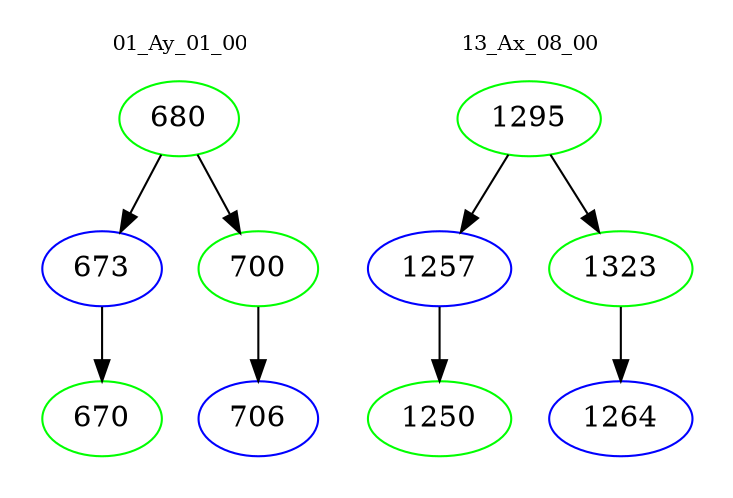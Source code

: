 digraph{
subgraph cluster_0 {
color = white
label = "01_Ay_01_00";
fontsize=10;
T0_680 [label="680", color="green"]
T0_680 -> T0_673 [color="black"]
T0_673 [label="673", color="blue"]
T0_673 -> T0_670 [color="black"]
T0_670 [label="670", color="green"]
T0_680 -> T0_700 [color="black"]
T0_700 [label="700", color="green"]
T0_700 -> T0_706 [color="black"]
T0_706 [label="706", color="blue"]
}
subgraph cluster_1 {
color = white
label = "13_Ax_08_00";
fontsize=10;
T1_1295 [label="1295", color="green"]
T1_1295 -> T1_1257 [color="black"]
T1_1257 [label="1257", color="blue"]
T1_1257 -> T1_1250 [color="black"]
T1_1250 [label="1250", color="green"]
T1_1295 -> T1_1323 [color="black"]
T1_1323 [label="1323", color="green"]
T1_1323 -> T1_1264 [color="black"]
T1_1264 [label="1264", color="blue"]
}
}
